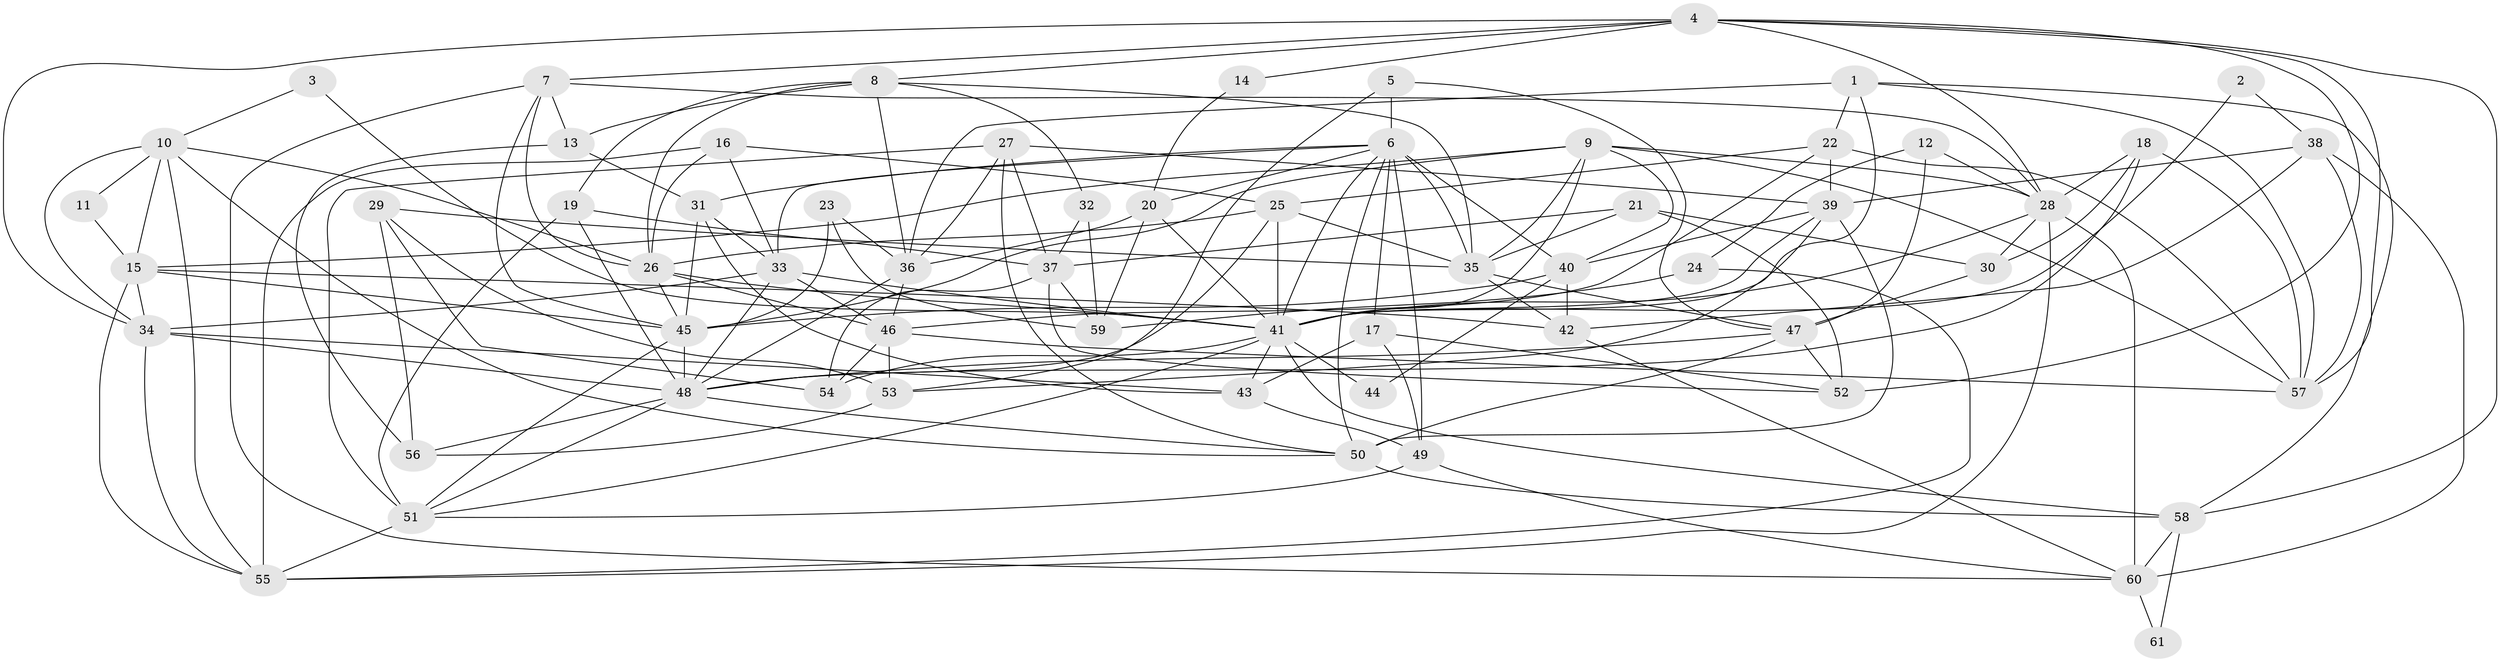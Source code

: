 // original degree distribution, {4: 0.2396694214876033, 2: 0.14049586776859505, 3: 0.2644628099173554, 5: 0.2396694214876033, 7: 0.05785123966942149, 6: 0.049586776859504134, 8: 0.008264462809917356}
// Generated by graph-tools (version 1.1) at 2025/26/03/09/25 03:26:15]
// undirected, 61 vertices, 171 edges
graph export_dot {
graph [start="1"]
  node [color=gray90,style=filled];
  1;
  2;
  3;
  4;
  5;
  6;
  7;
  8;
  9;
  10;
  11;
  12;
  13;
  14;
  15;
  16;
  17;
  18;
  19;
  20;
  21;
  22;
  23;
  24;
  25;
  26;
  27;
  28;
  29;
  30;
  31;
  32;
  33;
  34;
  35;
  36;
  37;
  38;
  39;
  40;
  41;
  42;
  43;
  44;
  45;
  46;
  47;
  48;
  49;
  50;
  51;
  52;
  53;
  54;
  55;
  56;
  57;
  58;
  59;
  60;
  61;
  1 -- 22 [weight=2.0];
  1 -- 36 [weight=1.0];
  1 -- 41 [weight=1.0];
  1 -- 57 [weight=1.0];
  1 -- 58 [weight=1.0];
  2 -- 38 [weight=1.0];
  2 -- 41 [weight=1.0];
  3 -- 10 [weight=1.0];
  3 -- 41 [weight=1.0];
  4 -- 7 [weight=1.0];
  4 -- 8 [weight=1.0];
  4 -- 14 [weight=1.0];
  4 -- 28 [weight=1.0];
  4 -- 34 [weight=1.0];
  4 -- 52 [weight=1.0];
  4 -- 57 [weight=1.0];
  4 -- 58 [weight=1.0];
  5 -- 6 [weight=1.0];
  5 -- 47 [weight=1.0];
  5 -- 53 [weight=1.0];
  6 -- 17 [weight=1.0];
  6 -- 20 [weight=1.0];
  6 -- 31 [weight=1.0];
  6 -- 33 [weight=1.0];
  6 -- 35 [weight=1.0];
  6 -- 40 [weight=1.0];
  6 -- 41 [weight=1.0];
  6 -- 49 [weight=3.0];
  6 -- 50 [weight=1.0];
  7 -- 13 [weight=1.0];
  7 -- 26 [weight=1.0];
  7 -- 28 [weight=1.0];
  7 -- 45 [weight=1.0];
  7 -- 60 [weight=1.0];
  8 -- 13 [weight=1.0];
  8 -- 19 [weight=1.0];
  8 -- 26 [weight=1.0];
  8 -- 32 [weight=1.0];
  8 -- 35 [weight=1.0];
  8 -- 36 [weight=1.0];
  9 -- 15 [weight=1.0];
  9 -- 28 [weight=1.0];
  9 -- 35 [weight=1.0];
  9 -- 40 [weight=1.0];
  9 -- 41 [weight=1.0];
  9 -- 45 [weight=1.0];
  9 -- 57 [weight=1.0];
  10 -- 11 [weight=1.0];
  10 -- 15 [weight=1.0];
  10 -- 26 [weight=1.0];
  10 -- 34 [weight=1.0];
  10 -- 50 [weight=1.0];
  10 -- 55 [weight=1.0];
  11 -- 15 [weight=2.0];
  12 -- 24 [weight=1.0];
  12 -- 28 [weight=1.0];
  12 -- 47 [weight=1.0];
  13 -- 31 [weight=1.0];
  13 -- 56 [weight=1.0];
  14 -- 20 [weight=1.0];
  15 -- 34 [weight=1.0];
  15 -- 42 [weight=1.0];
  15 -- 45 [weight=1.0];
  15 -- 55 [weight=1.0];
  16 -- 25 [weight=1.0];
  16 -- 26 [weight=1.0];
  16 -- 33 [weight=1.0];
  16 -- 55 [weight=1.0];
  17 -- 43 [weight=1.0];
  17 -- 49 [weight=1.0];
  17 -- 52 [weight=1.0];
  18 -- 28 [weight=1.0];
  18 -- 30 [weight=1.0];
  18 -- 48 [weight=1.0];
  18 -- 57 [weight=1.0];
  19 -- 37 [weight=1.0];
  19 -- 48 [weight=2.0];
  19 -- 51 [weight=2.0];
  20 -- 36 [weight=1.0];
  20 -- 41 [weight=1.0];
  20 -- 59 [weight=1.0];
  21 -- 30 [weight=1.0];
  21 -- 35 [weight=1.0];
  21 -- 37 [weight=1.0];
  21 -- 52 [weight=1.0];
  22 -- 25 [weight=1.0];
  22 -- 39 [weight=1.0];
  22 -- 46 [weight=1.0];
  22 -- 57 [weight=1.0];
  23 -- 36 [weight=1.0];
  23 -- 45 [weight=1.0];
  23 -- 59 [weight=1.0];
  24 -- 55 [weight=1.0];
  24 -- 59 [weight=1.0];
  25 -- 26 [weight=1.0];
  25 -- 35 [weight=1.0];
  25 -- 41 [weight=1.0];
  25 -- 48 [weight=1.0];
  26 -- 41 [weight=2.0];
  26 -- 45 [weight=1.0];
  26 -- 46 [weight=2.0];
  27 -- 36 [weight=1.0];
  27 -- 37 [weight=1.0];
  27 -- 39 [weight=1.0];
  27 -- 50 [weight=1.0];
  27 -- 51 [weight=1.0];
  28 -- 30 [weight=1.0];
  28 -- 41 [weight=1.0];
  28 -- 55 [weight=1.0];
  28 -- 60 [weight=1.0];
  29 -- 35 [weight=1.0];
  29 -- 53 [weight=1.0];
  29 -- 54 [weight=1.0];
  29 -- 56 [weight=1.0];
  30 -- 47 [weight=1.0];
  31 -- 33 [weight=1.0];
  31 -- 43 [weight=1.0];
  31 -- 45 [weight=1.0];
  32 -- 37 [weight=1.0];
  32 -- 59 [weight=1.0];
  33 -- 34 [weight=1.0];
  33 -- 41 [weight=1.0];
  33 -- 46 [weight=1.0];
  33 -- 48 [weight=1.0];
  34 -- 43 [weight=1.0];
  34 -- 48 [weight=1.0];
  34 -- 55 [weight=1.0];
  35 -- 42 [weight=1.0];
  35 -- 47 [weight=1.0];
  36 -- 46 [weight=1.0];
  36 -- 48 [weight=1.0];
  37 -- 52 [weight=1.0];
  37 -- 54 [weight=1.0];
  37 -- 59 [weight=1.0];
  38 -- 39 [weight=1.0];
  38 -- 42 [weight=1.0];
  38 -- 57 [weight=1.0];
  38 -- 60 [weight=1.0];
  39 -- 40 [weight=1.0];
  39 -- 41 [weight=1.0];
  39 -- 50 [weight=1.0];
  39 -- 53 [weight=1.0];
  40 -- 42 [weight=1.0];
  40 -- 44 [weight=1.0];
  40 -- 45 [weight=1.0];
  41 -- 43 [weight=1.0];
  41 -- 44 [weight=1.0];
  41 -- 51 [weight=1.0];
  41 -- 54 [weight=1.0];
  41 -- 58 [weight=1.0];
  42 -- 60 [weight=1.0];
  43 -- 49 [weight=1.0];
  45 -- 48 [weight=2.0];
  45 -- 51 [weight=1.0];
  46 -- 53 [weight=1.0];
  46 -- 54 [weight=1.0];
  46 -- 57 [weight=1.0];
  47 -- 48 [weight=1.0];
  47 -- 50 [weight=3.0];
  47 -- 52 [weight=1.0];
  48 -- 50 [weight=1.0];
  48 -- 51 [weight=1.0];
  48 -- 56 [weight=1.0];
  49 -- 51 [weight=1.0];
  49 -- 60 [weight=1.0];
  50 -- 58 [weight=1.0];
  51 -- 55 [weight=1.0];
  53 -- 56 [weight=1.0];
  58 -- 60 [weight=1.0];
  58 -- 61 [weight=1.0];
  60 -- 61 [weight=1.0];
}

